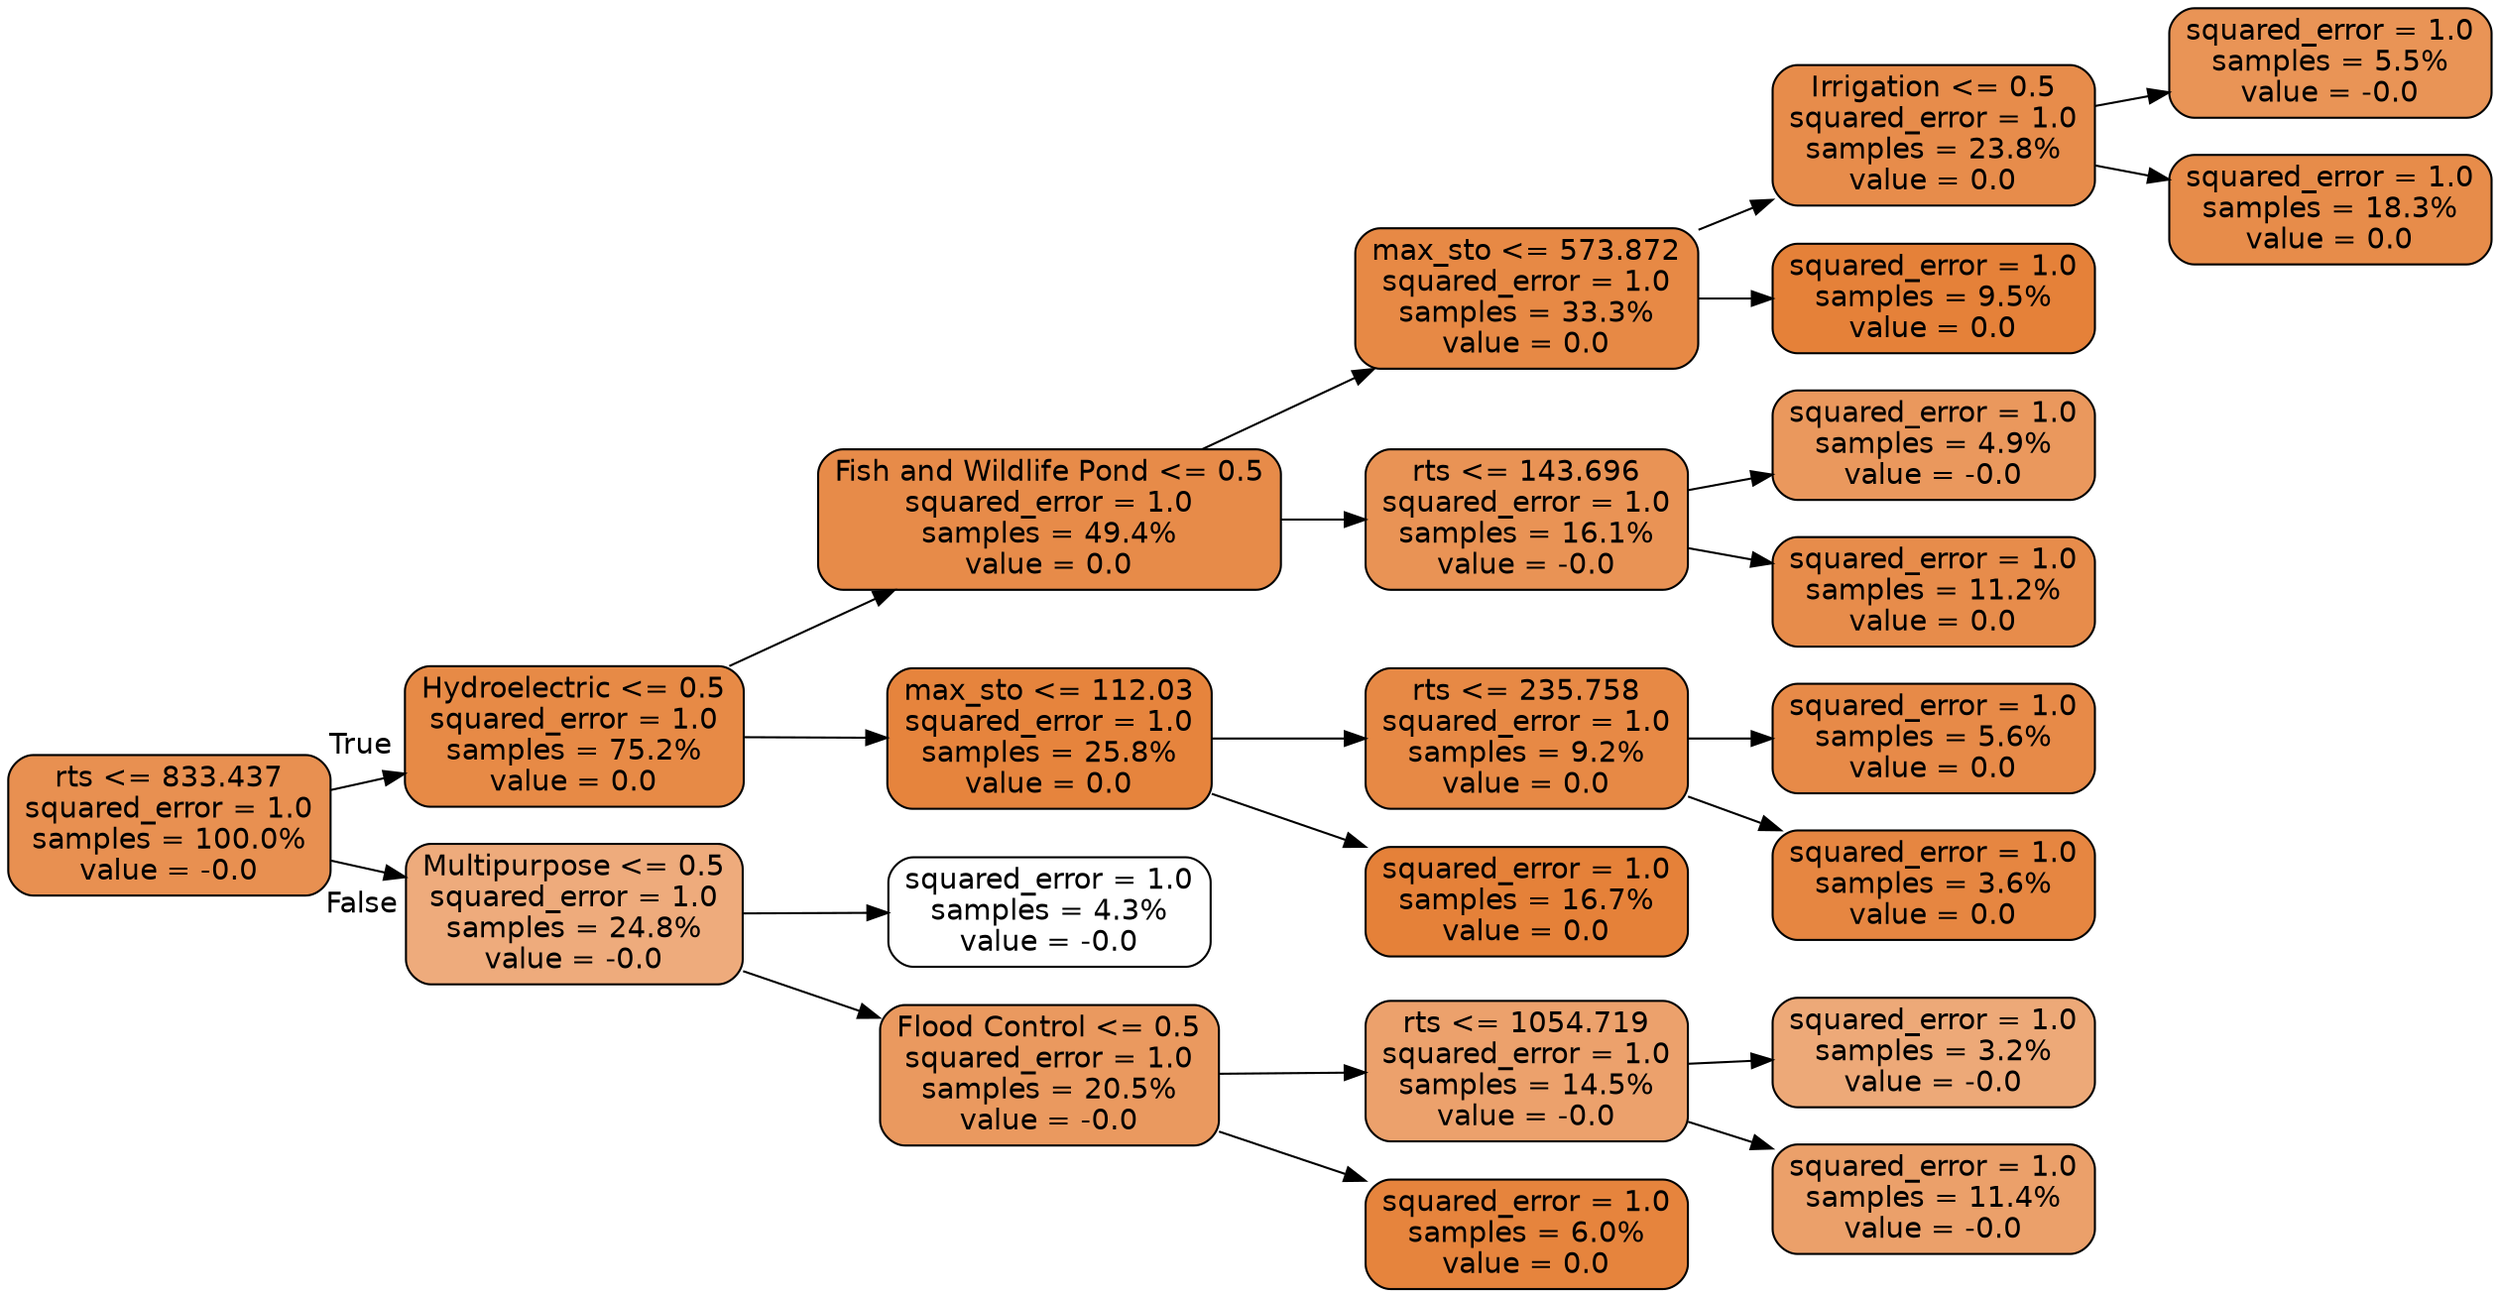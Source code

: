 digraph Tree {
node [shape=box, style="filled, rounded", color="black", fontname="helvetica"] ;
edge [fontname="helvetica"] ;
rankdir=LR ;
0 [label="rts <= 833.437\nsquared_error = 1.0\nsamples = 100.0%\nvalue = -0.0", fillcolor="#e89051"] ;
1 [label="Hydroelectric <= 0.5\nsquared_error = 1.0\nsamples = 75.2%\nvalue = 0.0", fillcolor="#e78a46"] ;
0 -> 1 [labeldistance=2.5, labelangle=-45, headlabel="True"] ;
2 [label="Fish and Wildlife Pond <= 0.5\nsquared_error = 1.0\nsamples = 49.4%\nvalue = 0.0", fillcolor="#e78b49"] ;
1 -> 2 ;
3 [label="max_sto <= 573.872\nsquared_error = 1.0\nsamples = 33.3%\nvalue = 0.0", fillcolor="#e78945"] ;
2 -> 3 ;
4 [label="Irrigation <= 0.5\nsquared_error = 1.0\nsamples = 23.8%\nvalue = 0.0", fillcolor="#e78c4b"] ;
3 -> 4 ;
5 [label="squared_error = 1.0\nsamples = 5.5%\nvalue = -0.0", fillcolor="#e99456"] ;
4 -> 5 ;
6 [label="squared_error = 1.0\nsamples = 18.3%\nvalue = 0.0", fillcolor="#e78c4a"] ;
4 -> 6 ;
7 [label="squared_error = 1.0\nsamples = 9.5%\nvalue = 0.0", fillcolor="#e58139"] ;
3 -> 7 ;
8 [label="rts <= 143.696\nsquared_error = 1.0\nsamples = 16.1%\nvalue = -0.0", fillcolor="#e99355"] ;
2 -> 8 ;
9 [label="squared_error = 1.0\nsamples = 4.9%\nvalue = -0.0", fillcolor="#ea985d"] ;
8 -> 9 ;
10 [label="squared_error = 1.0\nsamples = 11.2%\nvalue = 0.0", fillcolor="#e78c4b"] ;
8 -> 10 ;
11 [label="max_sto <= 112.03\nsquared_error = 1.0\nsamples = 25.8%\nvalue = 0.0", fillcolor="#e6843d"] ;
1 -> 11 ;
12 [label="rts <= 235.758\nsquared_error = 1.0\nsamples = 9.2%\nvalue = 0.0", fillcolor="#e78945"] ;
11 -> 12 ;
13 [label="squared_error = 1.0\nsamples = 5.6%\nvalue = 0.0", fillcolor="#e78a48"] ;
12 -> 13 ;
14 [label="squared_error = 1.0\nsamples = 3.6%\nvalue = 0.0", fillcolor="#e68641"] ;
12 -> 14 ;
15 [label="squared_error = 1.0\nsamples = 16.7%\nvalue = 0.0", fillcolor="#e58139"] ;
11 -> 15 ;
16 [label="Multipurpose <= 0.5\nsquared_error = 1.0\nsamples = 24.8%\nvalue = -0.0", fillcolor="#eeab7c"] ;
0 -> 16 [labeldistance=2.5, labelangle=45, headlabel="False"] ;
17 [label="squared_error = 1.0\nsamples = 4.3%\nvalue = -0.0", fillcolor="#ffffff"] ;
16 -> 17 ;
18 [label="Flood Control <= 0.5\nsquared_error = 1.0\nsamples = 20.5%\nvalue = -0.0", fillcolor="#ea995f"] ;
16 -> 18 ;
19 [label="rts <= 1054.719\nsquared_error = 1.0\nsamples = 14.5%\nvalue = -0.0", fillcolor="#eca16c"] ;
18 -> 19 ;
20 [label="squared_error = 1.0\nsamples = 3.2%\nvalue = -0.0", fillcolor="#eda978"] ;
19 -> 20 ;
21 [label="squared_error = 1.0\nsamples = 11.4%\nvalue = -0.0", fillcolor="#eba06a"] ;
19 -> 21 ;
22 [label="squared_error = 1.0\nsamples = 6.0%\nvalue = 0.0", fillcolor="#e6843d"] ;
18 -> 22 ;
}